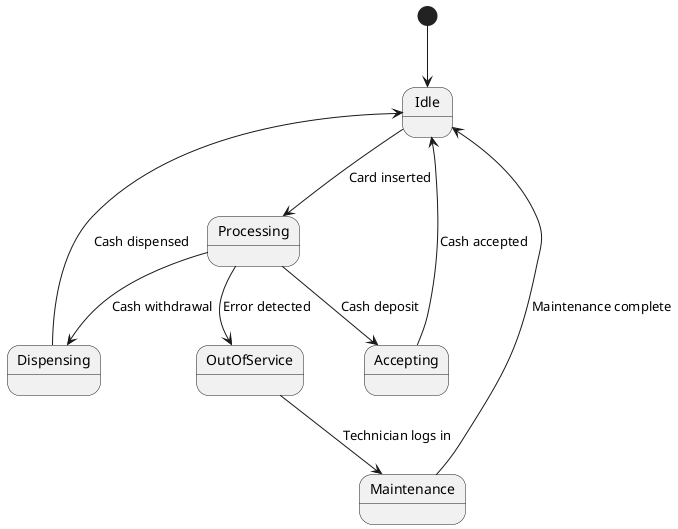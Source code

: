 @startuml
' State Chart: ATM
[*] --> Idle
Idle --> Processing : Card inserted
Processing --> Dispensing : Cash withdrawal
Processing --> Accepting : Cash deposit
Dispensing --> Idle : Cash dispensed
Accepting --> Idle : Cash accepted
Processing --> OutOfService : Error detected
OutOfService --> Maintenance : Technician logs in
Maintenance --> Idle : Maintenance complete
@enduml
